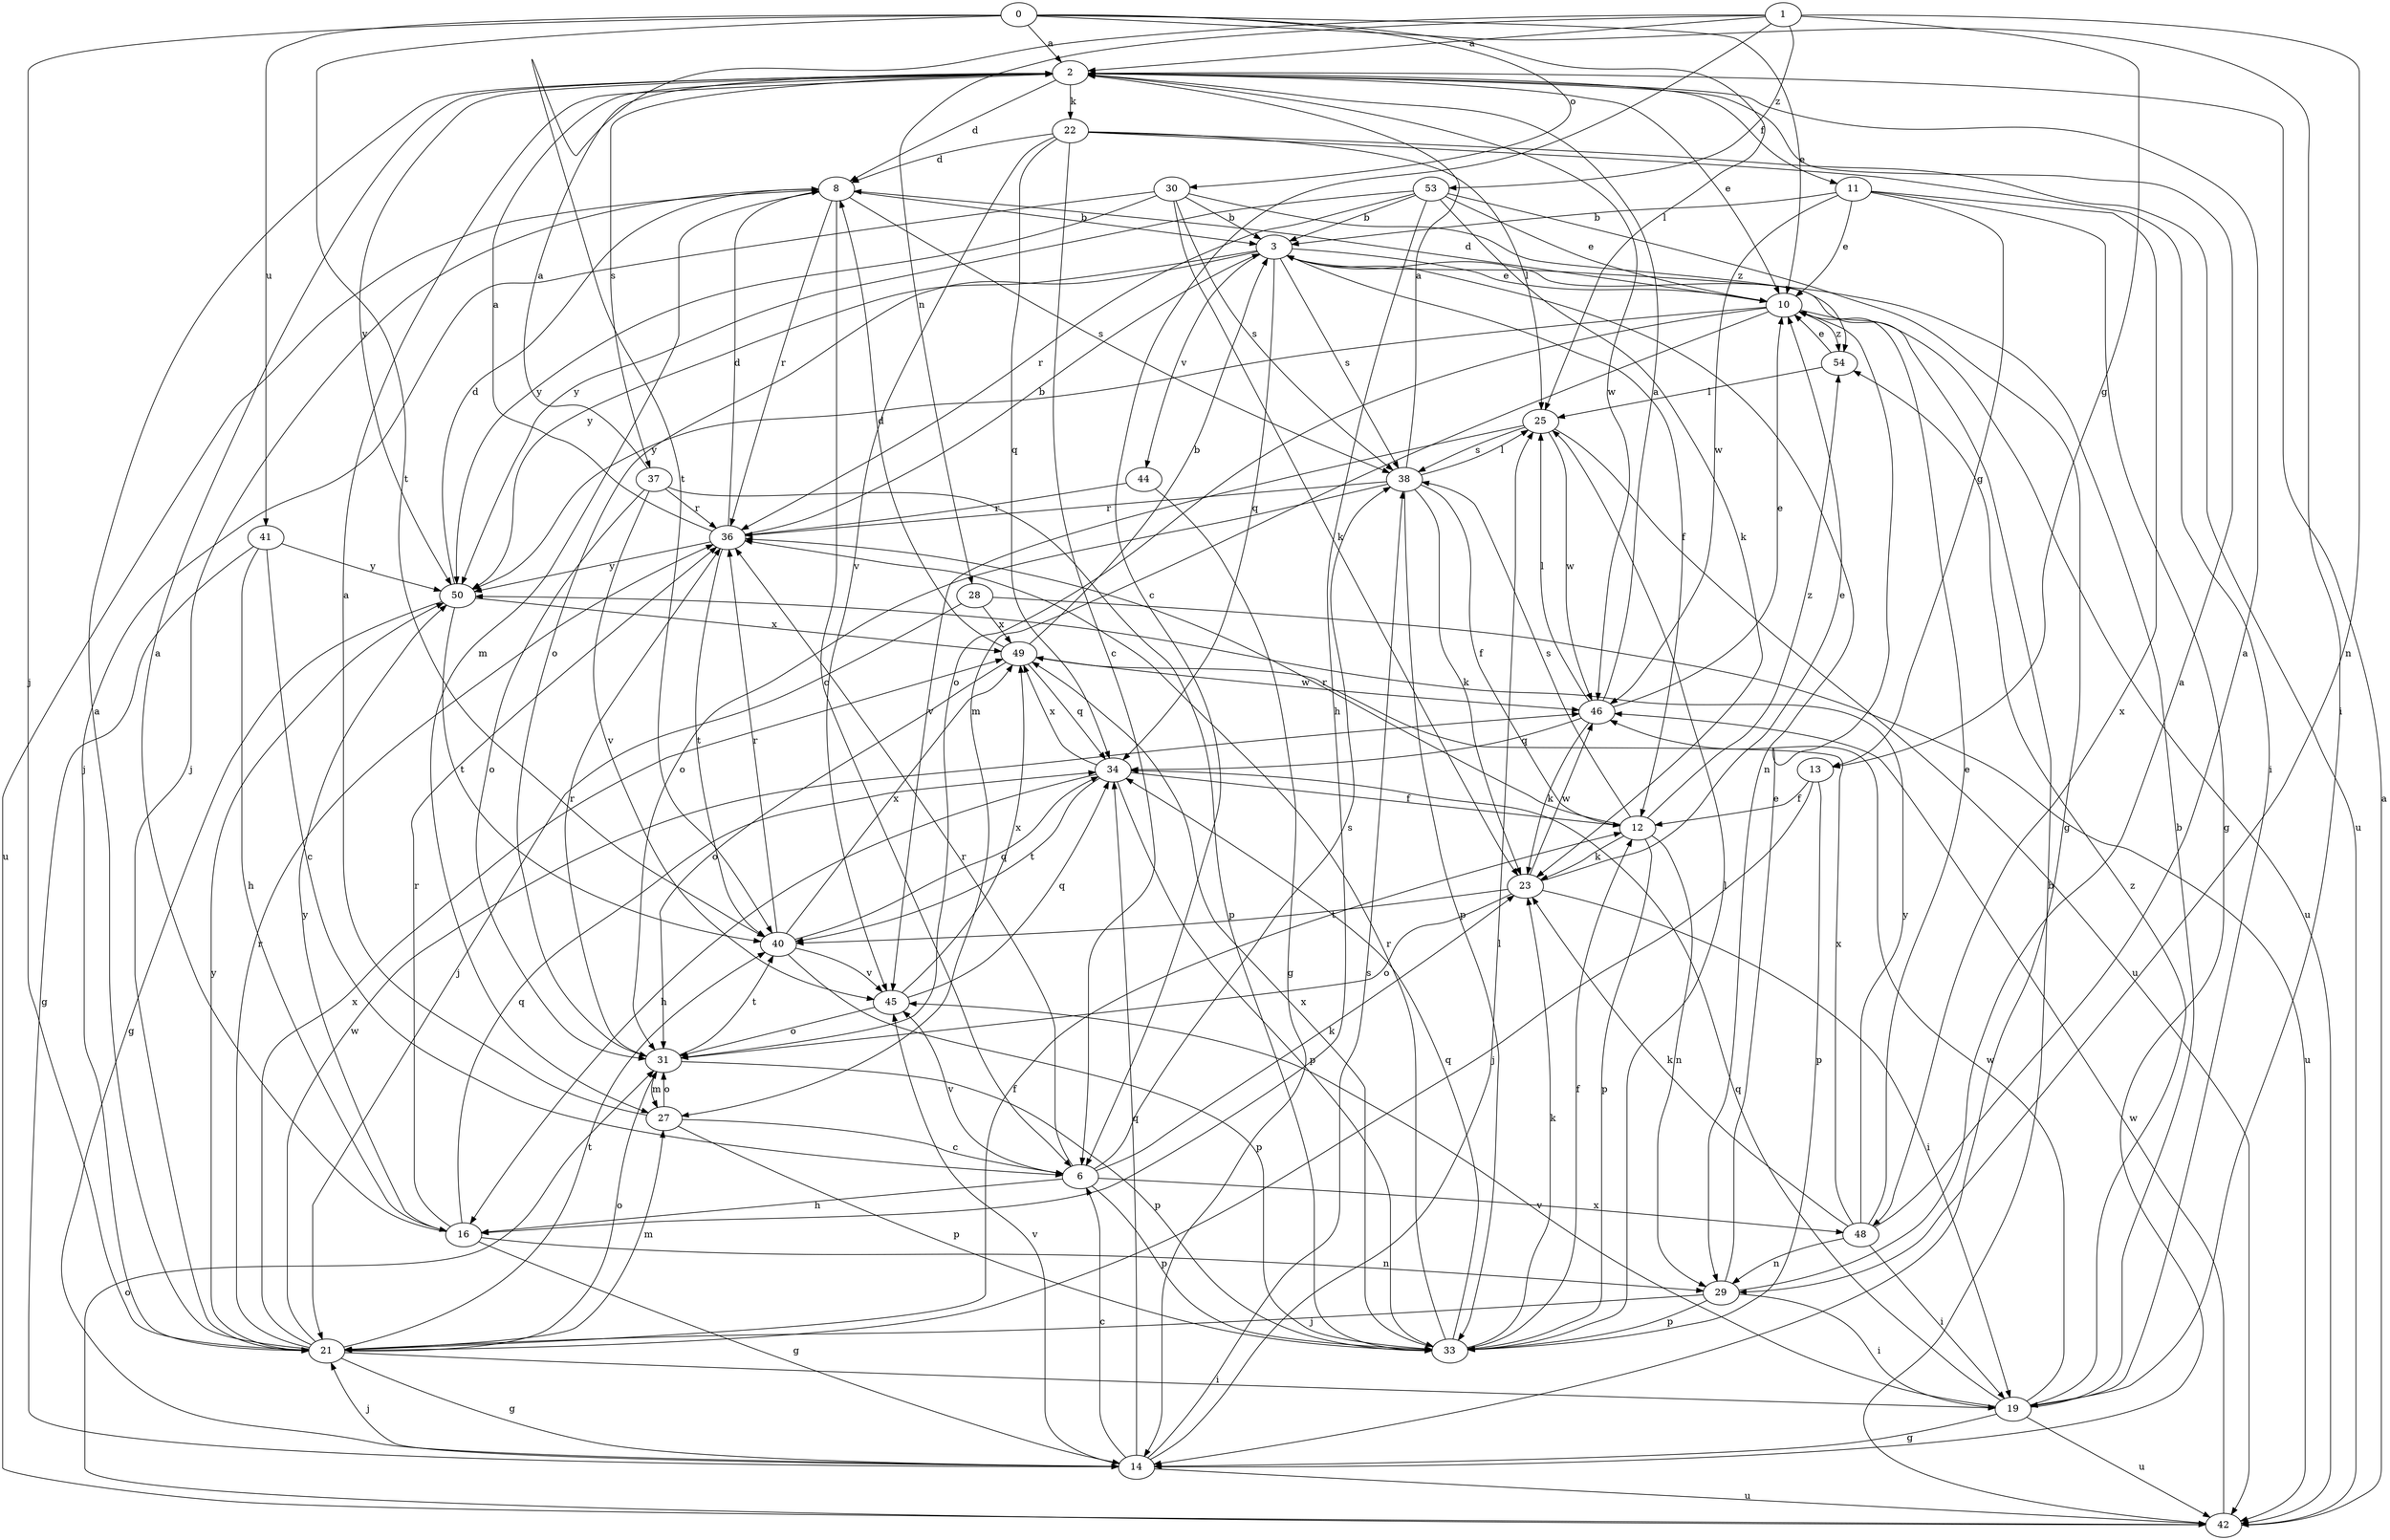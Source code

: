 strict digraph  {
0;
1;
2;
3;
6;
8;
10;
11;
12;
13;
14;
16;
19;
21;
22;
23;
25;
27;
28;
29;
30;
31;
33;
34;
36;
37;
38;
40;
41;
42;
44;
45;
46;
48;
49;
50;
53;
54;
0 -> 2  [label=a];
0 -> 10  [label=e];
0 -> 19  [label=i];
0 -> 21  [label=j];
0 -> 25  [label=l];
0 -> 30  [label=o];
0 -> 40  [label=t];
0 -> 41  [label=u];
1 -> 2  [label=a];
1 -> 6  [label=c];
1 -> 13  [label=g];
1 -> 28  [label=n];
1 -> 29  [label=n];
1 -> 40  [label=t];
1 -> 53  [label=z];
2 -> 8  [label=d];
2 -> 10  [label=e];
2 -> 11  [label=f];
2 -> 22  [label=k];
2 -> 37  [label=s];
2 -> 46  [label=w];
2 -> 50  [label=y];
3 -> 10  [label=e];
3 -> 12  [label=f];
3 -> 29  [label=n];
3 -> 31  [label=o];
3 -> 34  [label=q];
3 -> 38  [label=s];
3 -> 44  [label=v];
3 -> 50  [label=y];
6 -> 16  [label=h];
6 -> 23  [label=k];
6 -> 33  [label=p];
6 -> 36  [label=r];
6 -> 38  [label=s];
6 -> 45  [label=v];
6 -> 48  [label=x];
8 -> 3  [label=b];
8 -> 6  [label=c];
8 -> 21  [label=j];
8 -> 27  [label=m];
8 -> 36  [label=r];
8 -> 38  [label=s];
8 -> 42  [label=u];
10 -> 8  [label=d];
10 -> 27  [label=m];
10 -> 31  [label=o];
10 -> 42  [label=u];
10 -> 50  [label=y];
10 -> 54  [label=z];
11 -> 3  [label=b];
11 -> 10  [label=e];
11 -> 13  [label=g];
11 -> 14  [label=g];
11 -> 46  [label=w];
11 -> 48  [label=x];
12 -> 23  [label=k];
12 -> 29  [label=n];
12 -> 33  [label=p];
12 -> 36  [label=r];
12 -> 38  [label=s];
12 -> 54  [label=z];
13 -> 12  [label=f];
13 -> 21  [label=j];
13 -> 33  [label=p];
14 -> 6  [label=c];
14 -> 21  [label=j];
14 -> 25  [label=l];
14 -> 34  [label=q];
14 -> 38  [label=s];
14 -> 42  [label=u];
14 -> 45  [label=v];
16 -> 2  [label=a];
16 -> 14  [label=g];
16 -> 29  [label=n];
16 -> 34  [label=q];
16 -> 36  [label=r];
16 -> 50  [label=y];
19 -> 3  [label=b];
19 -> 14  [label=g];
19 -> 34  [label=q];
19 -> 42  [label=u];
19 -> 45  [label=v];
19 -> 46  [label=w];
19 -> 54  [label=z];
21 -> 2  [label=a];
21 -> 12  [label=f];
21 -> 14  [label=g];
21 -> 19  [label=i];
21 -> 27  [label=m];
21 -> 31  [label=o];
21 -> 36  [label=r];
21 -> 40  [label=t];
21 -> 46  [label=w];
21 -> 49  [label=x];
21 -> 50  [label=y];
22 -> 6  [label=c];
22 -> 8  [label=d];
22 -> 19  [label=i];
22 -> 25  [label=l];
22 -> 34  [label=q];
22 -> 42  [label=u];
22 -> 45  [label=v];
23 -> 10  [label=e];
23 -> 19  [label=i];
23 -> 31  [label=o];
23 -> 40  [label=t];
23 -> 46  [label=w];
25 -> 38  [label=s];
25 -> 42  [label=u];
25 -> 45  [label=v];
25 -> 46  [label=w];
27 -> 2  [label=a];
27 -> 6  [label=c];
27 -> 31  [label=o];
27 -> 33  [label=p];
28 -> 21  [label=j];
28 -> 42  [label=u];
28 -> 49  [label=x];
29 -> 2  [label=a];
29 -> 10  [label=e];
29 -> 19  [label=i];
29 -> 21  [label=j];
29 -> 33  [label=p];
30 -> 3  [label=b];
30 -> 21  [label=j];
30 -> 23  [label=k];
30 -> 38  [label=s];
30 -> 50  [label=y];
30 -> 54  [label=z];
31 -> 27  [label=m];
31 -> 33  [label=p];
31 -> 36  [label=r];
31 -> 40  [label=t];
33 -> 12  [label=f];
33 -> 23  [label=k];
33 -> 25  [label=l];
33 -> 34  [label=q];
33 -> 36  [label=r];
33 -> 49  [label=x];
34 -> 12  [label=f];
34 -> 16  [label=h];
34 -> 33  [label=p];
34 -> 40  [label=t];
34 -> 49  [label=x];
36 -> 2  [label=a];
36 -> 3  [label=b];
36 -> 8  [label=d];
36 -> 40  [label=t];
36 -> 50  [label=y];
37 -> 2  [label=a];
37 -> 31  [label=o];
37 -> 33  [label=p];
37 -> 36  [label=r];
37 -> 45  [label=v];
38 -> 2  [label=a];
38 -> 12  [label=f];
38 -> 23  [label=k];
38 -> 25  [label=l];
38 -> 31  [label=o];
38 -> 33  [label=p];
38 -> 36  [label=r];
40 -> 33  [label=p];
40 -> 34  [label=q];
40 -> 36  [label=r];
40 -> 45  [label=v];
40 -> 49  [label=x];
41 -> 6  [label=c];
41 -> 14  [label=g];
41 -> 16  [label=h];
41 -> 50  [label=y];
42 -> 2  [label=a];
42 -> 3  [label=b];
42 -> 31  [label=o];
42 -> 46  [label=w];
44 -> 14  [label=g];
44 -> 36  [label=r];
45 -> 31  [label=o];
45 -> 34  [label=q];
45 -> 49  [label=x];
46 -> 2  [label=a];
46 -> 10  [label=e];
46 -> 23  [label=k];
46 -> 25  [label=l];
46 -> 34  [label=q];
48 -> 2  [label=a];
48 -> 10  [label=e];
48 -> 19  [label=i];
48 -> 23  [label=k];
48 -> 29  [label=n];
48 -> 49  [label=x];
48 -> 50  [label=y];
49 -> 3  [label=b];
49 -> 8  [label=d];
49 -> 31  [label=o];
49 -> 34  [label=q];
49 -> 46  [label=w];
50 -> 8  [label=d];
50 -> 14  [label=g];
50 -> 40  [label=t];
50 -> 49  [label=x];
53 -> 3  [label=b];
53 -> 10  [label=e];
53 -> 14  [label=g];
53 -> 16  [label=h];
53 -> 23  [label=k];
53 -> 36  [label=r];
53 -> 50  [label=y];
54 -> 10  [label=e];
54 -> 25  [label=l];
}
